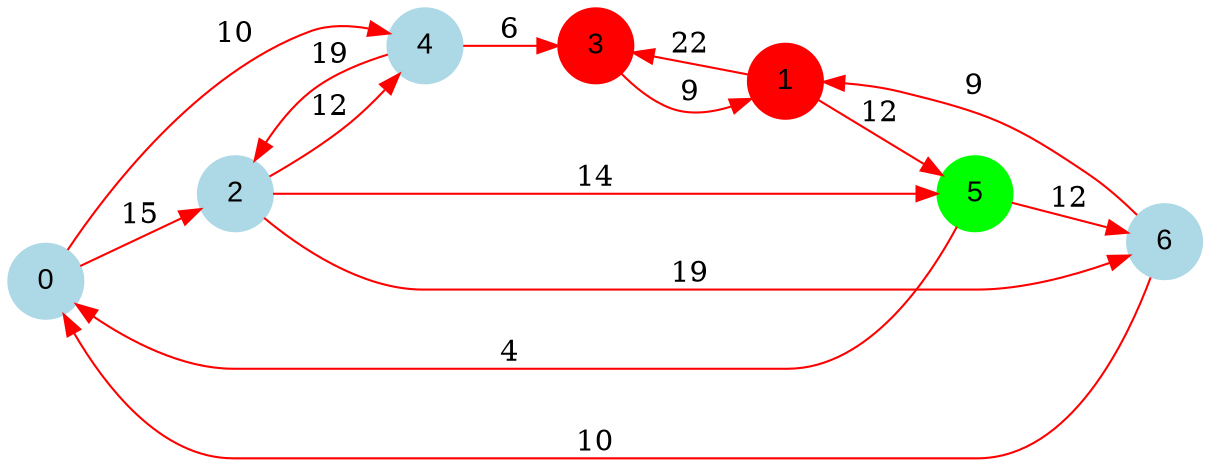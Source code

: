 digraph graphe {
rankdir = LR;
edge [color=red];
0 [fontname="Arial", shape = circle, color=lightblue, style=filled];
1 [fontname="Arial", shape = circle, color=red, style=filled];
2 [fontname="Arial", shape = circle, color=lightblue, style=filled];
3 [fontname="Arial", shape = circle, color=red, style=filled];
4 [fontname="Arial", shape = circle, color=lightblue, style=filled];
5 [fontname="Arial", shape = circle, color=green, style=filled];
6 [fontname="Arial", shape = circle, color=lightblue, style=filled];
	0 -> 2 [label = "15"];
	0 -> 4 [label = "10"];
	1 -> 3 [label = "22"];
	1 -> 5 [label = "12"];
	2 -> 4 [label = "12"];
	2 -> 5 [label = "14"];
	2 -> 6 [label = "19"];
	3 -> 1 [label = "9"];
	4 -> 2 [label = "19"];
	4 -> 3 [label = "6"];
	5 -> 0 [label = "4"];
	5 -> 6 [label = "12"];
	6 -> 0 [label = "10"];
	6 -> 1 [label = "9"];
}